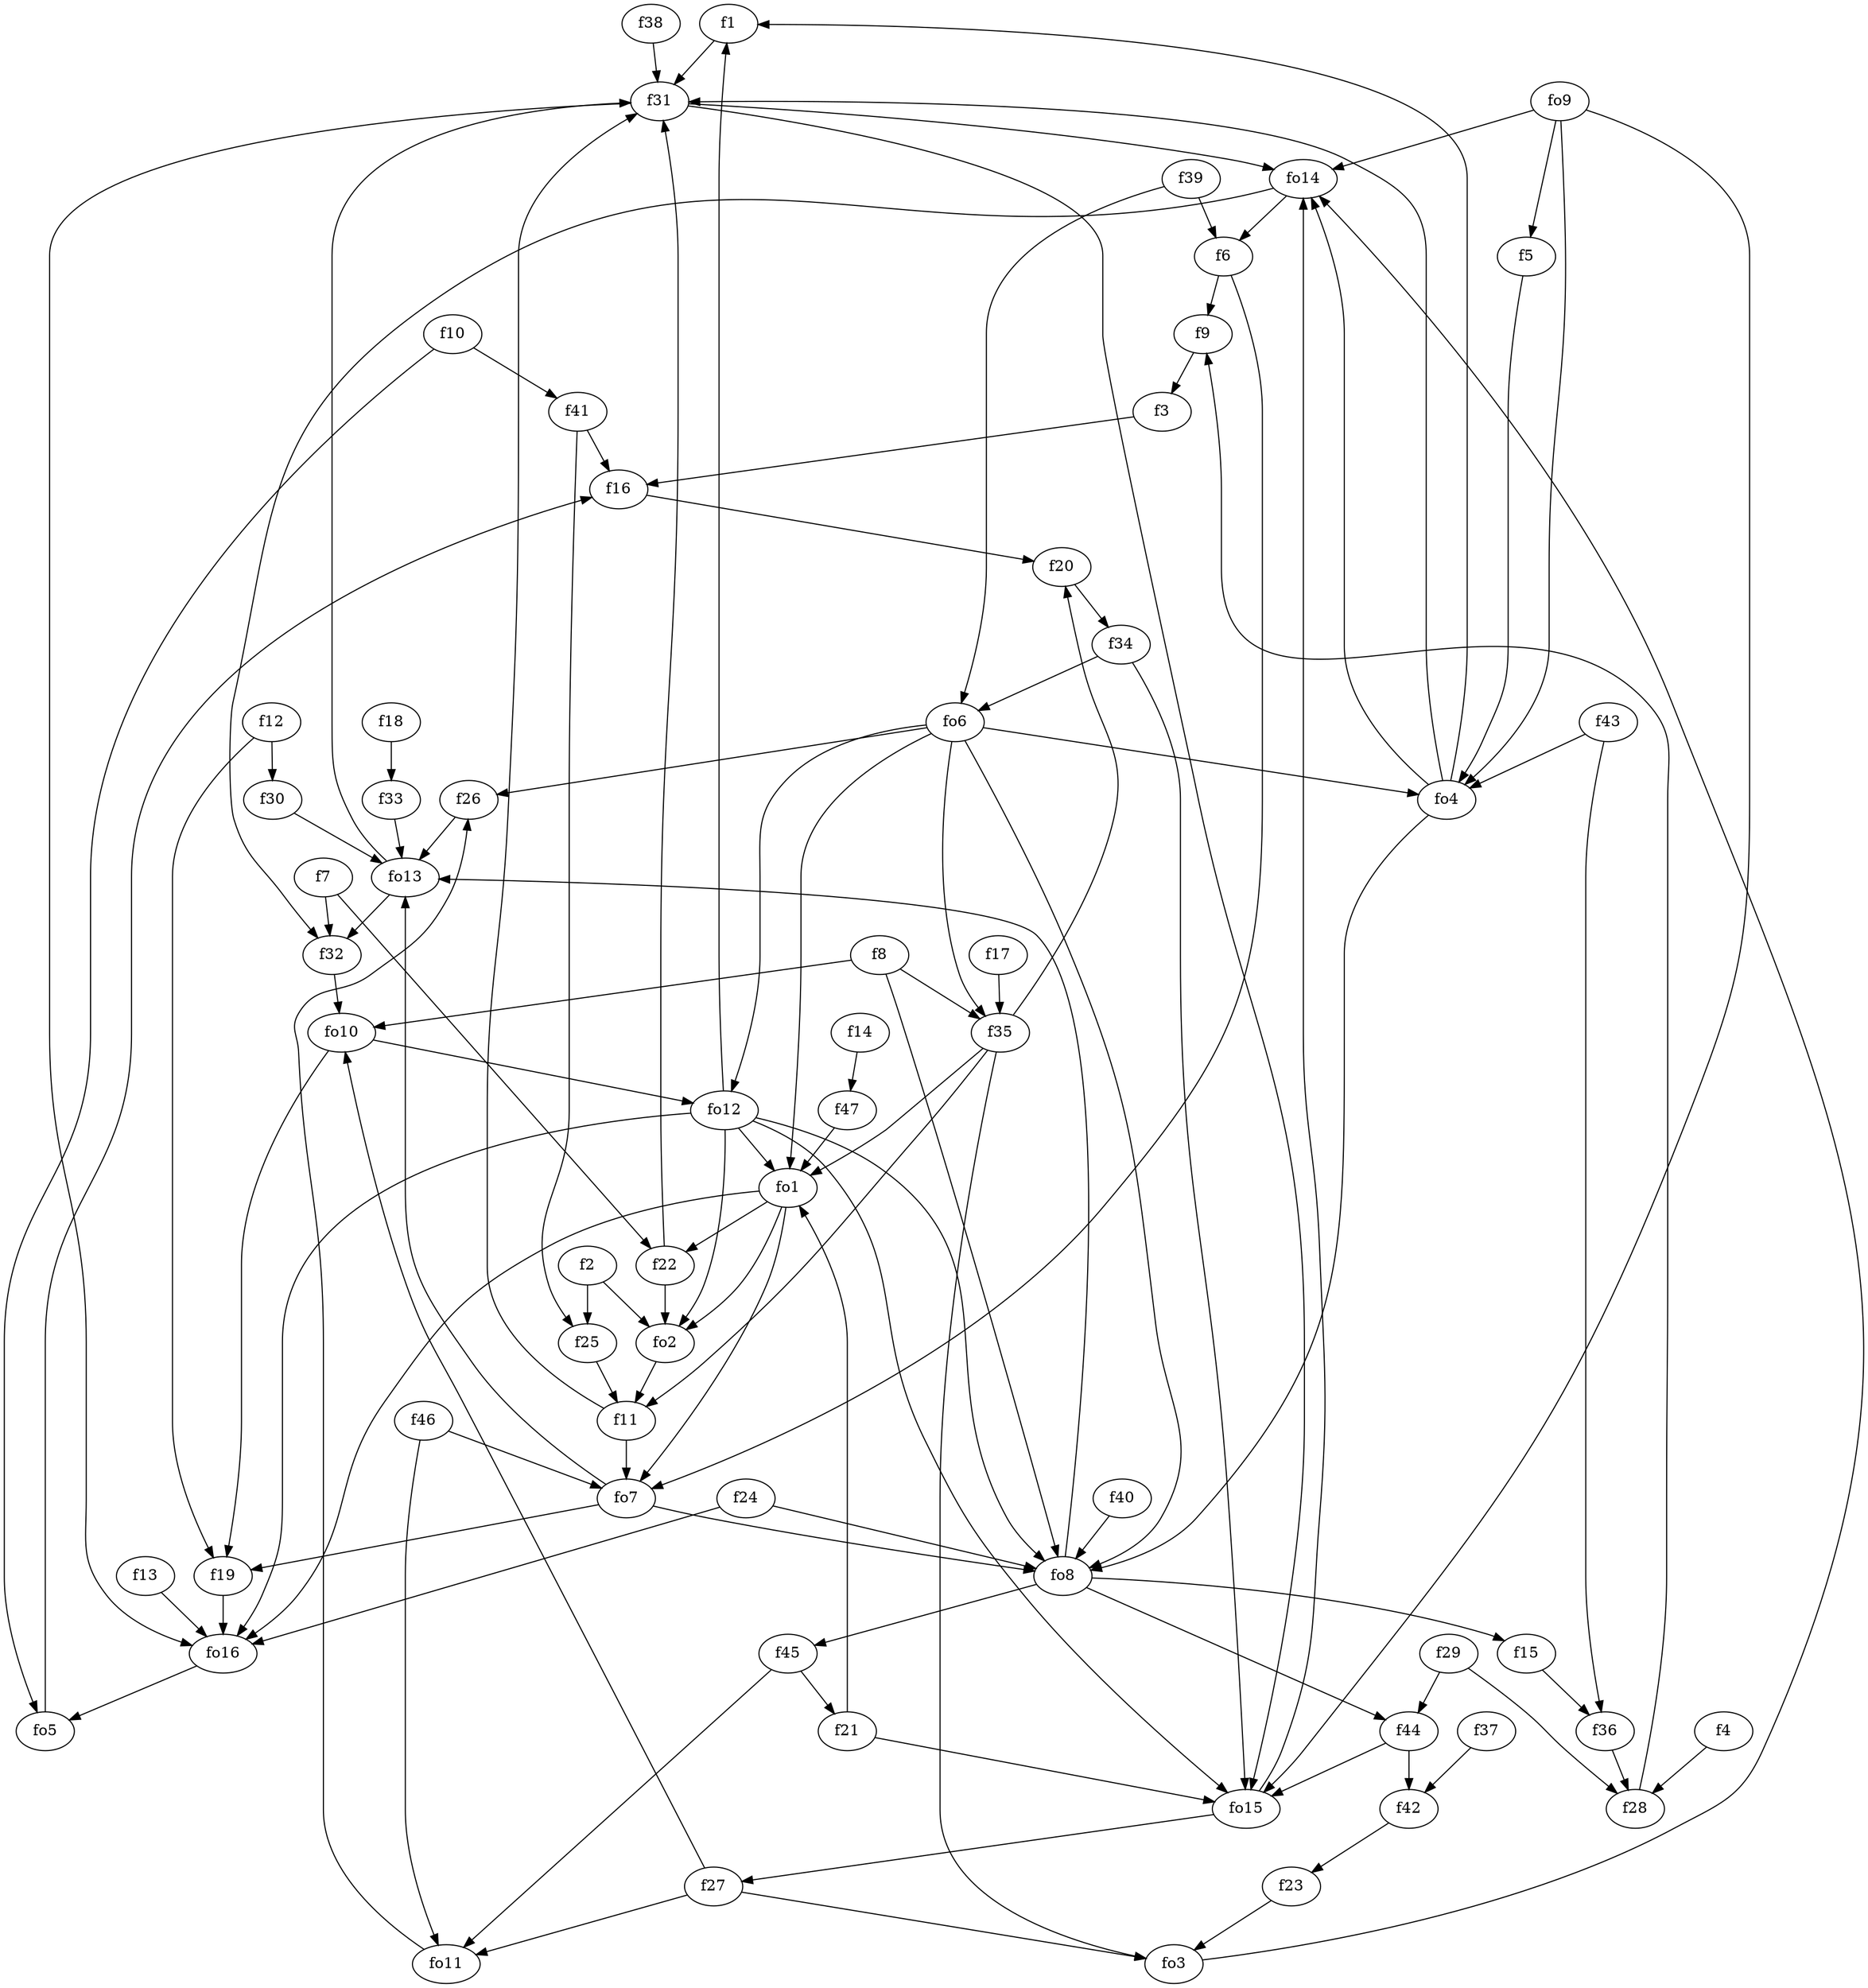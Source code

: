strict digraph  {
f1;
f2;
f3;
f4;
f5;
f6;
f7;
f8;
f9;
f10;
f11;
f12;
f13;
f14;
f15;
f16;
f17;
f18;
f19;
f20;
f21;
f22;
f23;
f24;
f25;
f26;
f27;
f28;
f29;
f30;
f31;
f32;
f33;
f34;
f35;
f36;
f37;
f38;
f39;
f40;
f41;
f42;
f43;
f44;
f45;
f46;
f47;
fo1;
fo2;
fo3;
fo4;
fo5;
fo6;
fo7;
fo8;
fo9;
fo10;
fo11;
fo12;
fo13;
fo14;
fo15;
fo16;
f1 -> f31  [weight=2];
f2 -> f25  [weight=2];
f2 -> fo2  [weight=2];
f3 -> f16  [weight=2];
f4 -> f28  [weight=2];
f5 -> fo4  [weight=2];
f6 -> fo7  [weight=2];
f6 -> f9  [weight=2];
f7 -> f32  [weight=2];
f7 -> f22  [weight=2];
f8 -> f35  [weight=2];
f8 -> fo8  [weight=2];
f8 -> fo10  [weight=2];
f9 -> f3  [weight=2];
f10 -> fo5  [weight=2];
f10 -> f41  [weight=2];
f11 -> fo7  [weight=2];
f11 -> f31  [weight=2];
f12 -> f30  [weight=2];
f12 -> f19  [weight=2];
f13 -> fo16  [weight=2];
f14 -> f47  [weight=2];
f15 -> f36  [weight=2];
f16 -> f20  [weight=2];
f17 -> f35  [weight=2];
f18 -> f33  [weight=2];
f19 -> fo16  [weight=2];
f20 -> f34  [weight=2];
f21 -> fo1  [weight=2];
f21 -> fo15  [weight=2];
f22 -> f31  [weight=2];
f22 -> fo2  [weight=2];
f23 -> fo3  [weight=2];
f24 -> fo16  [weight=2];
f24 -> fo8  [weight=2];
f25 -> f11  [weight=2];
f26 -> fo13  [weight=2];
f27 -> fo11  [weight=2];
f27 -> fo10  [weight=2];
f27 -> fo3  [weight=2];
f28 -> f9  [weight=2];
f29 -> f44  [weight=2];
f29 -> f28  [weight=2];
f30 -> fo13  [weight=2];
f31 -> fo15  [weight=2];
f31 -> fo16  [weight=2];
f31 -> fo14  [weight=2];
f32 -> fo10  [weight=2];
f33 -> fo13  [weight=2];
f34 -> fo15  [weight=2];
f34 -> fo6  [weight=2];
f35 -> fo3  [weight=2];
f35 -> f11  [weight=2];
f35 -> f20  [weight=2];
f35 -> fo1  [weight=2];
f36 -> f28  [weight=2];
f37 -> f42  [weight=2];
f38 -> f31  [weight=2];
f39 -> fo6  [weight=2];
f39 -> f6  [weight=2];
f40 -> fo8  [weight=2];
f41 -> f16  [weight=2];
f41 -> f25  [weight=2];
f42 -> f23  [weight=2];
f43 -> fo4  [weight=2];
f43 -> f36  [weight=2];
f44 -> f42  [weight=2];
f44 -> fo15  [weight=2];
f45 -> f21  [weight=2];
f45 -> fo11  [weight=2];
f46 -> fo7  [weight=2];
f46 -> fo11  [weight=2];
f47 -> fo1  [weight=2];
fo1 -> fo2  [weight=2];
fo1 -> f22  [weight=2];
fo1 -> fo16  [weight=2];
fo1 -> fo7  [weight=2];
fo2 -> f11  [weight=2];
fo3 -> fo14  [weight=2];
fo4 -> fo14  [weight=2];
fo4 -> f31  [weight=2];
fo4 -> fo8  [weight=2];
fo4 -> f1  [weight=2];
fo5 -> f16  [weight=2];
fo6 -> f35  [weight=2];
fo6 -> fo1  [weight=2];
fo6 -> fo4  [weight=2];
fo6 -> f26  [weight=2];
fo6 -> fo12  [weight=2];
fo6 -> fo8  [weight=2];
fo7 -> fo13  [weight=2];
fo7 -> fo8  [weight=2];
fo7 -> f19  [weight=2];
fo8 -> f15  [weight=2];
fo8 -> f45  [weight=2];
fo8 -> fo13  [weight=2];
fo8 -> f44  [weight=2];
fo9 -> fo4  [weight=2];
fo9 -> fo14  [weight=2];
fo9 -> fo15  [weight=2];
fo9 -> f5  [weight=2];
fo10 -> fo12  [weight=2];
fo10 -> f19  [weight=2];
fo11 -> f26  [weight=2];
fo12 -> f1  [weight=2];
fo12 -> fo16  [weight=2];
fo12 -> fo2  [weight=2];
fo12 -> fo15  [weight=2];
fo12 -> fo1  [weight=2];
fo12 -> fo8  [weight=2];
fo13 -> f31  [weight=2];
fo13 -> f32  [weight=2];
fo14 -> f32  [weight=2];
fo14 -> f6  [weight=2];
fo15 -> fo14  [weight=2];
fo15 -> f27  [weight=2];
fo16 -> fo5  [weight=2];
}
